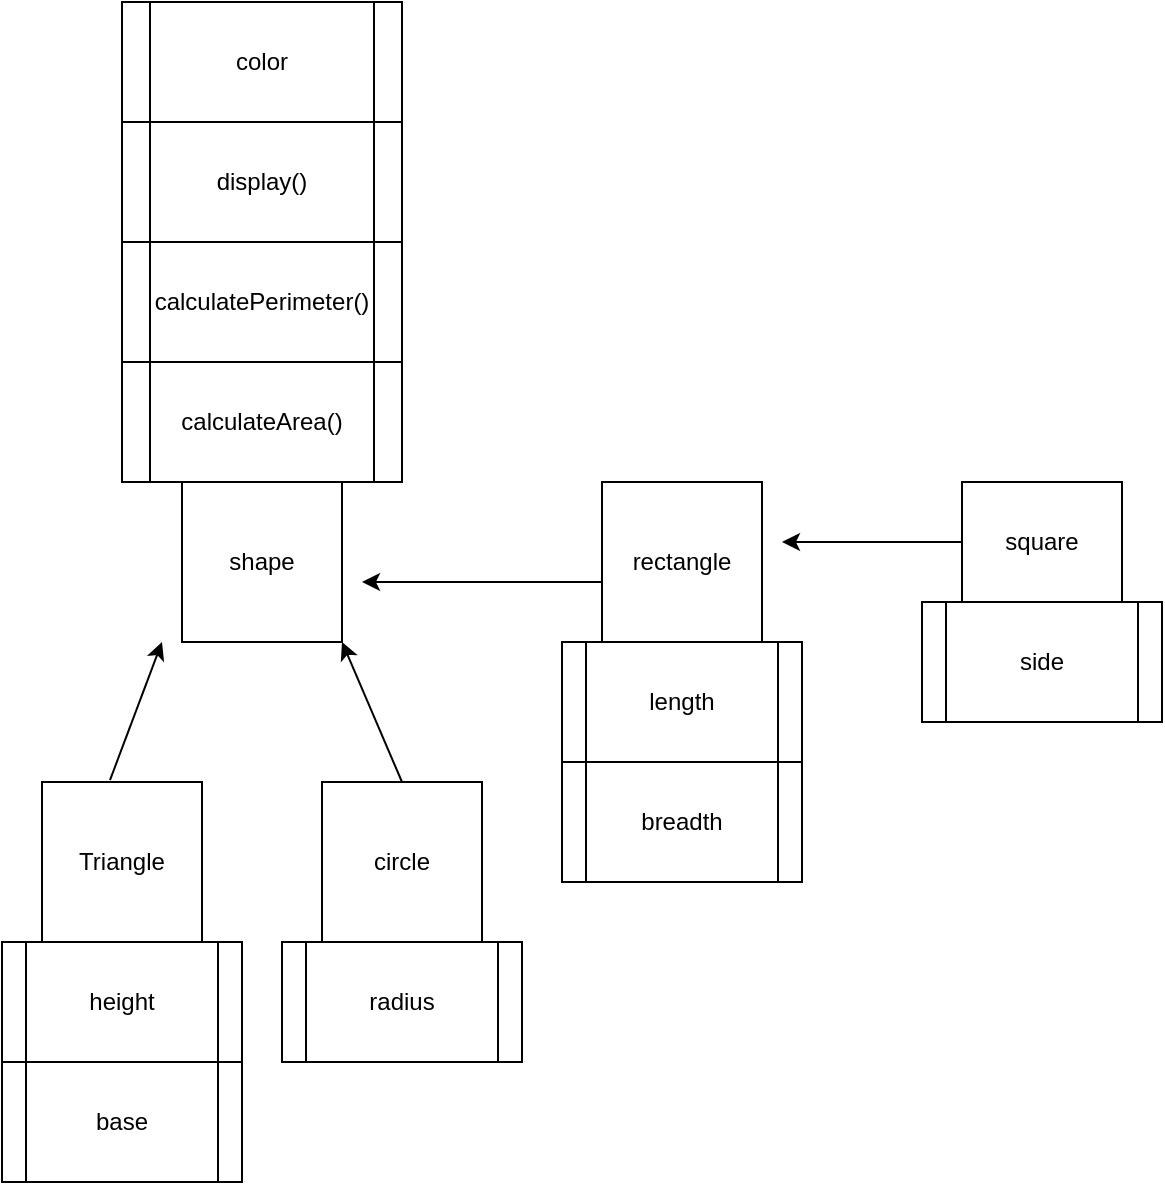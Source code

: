 <mxfile version="20.0.4" type="device"><diagram id="E832CBB_3QH7WF-3T5Ia" name="Page-1"><mxGraphModel dx="868" dy="1550" grid="1" gridSize="10" guides="1" tooltips="1" connect="1" arrows="1" fold="1" page="1" pageScale="1" pageWidth="850" pageHeight="1100" math="0" shadow="0"><root><mxCell id="0"/><mxCell id="1" parent="0"/><mxCell id="14ulq8LEuH2l5p0WYVNp-10" value="shape" style="whiteSpace=wrap;html=1;aspect=fixed;" parent="1" vertex="1"><mxGeometry x="360" y="-80" width="80" height="80" as="geometry"/></mxCell><mxCell id="14ulq8LEuH2l5p0WYVNp-13" value="" style="endArrow=classic;html=1;rounded=0;exitX=0.425;exitY=-0.012;exitDx=0;exitDy=0;exitPerimeter=0;" parent="1" edge="1" source="ZPATSykm4O5iZPMx5o9f-5"><mxGeometry width="50" height="50" relative="1" as="geometry"><mxPoint x="320" y="60" as="sourcePoint"/><mxPoint x="350" as="targetPoint"/><Array as="points"/></mxGeometry></mxCell><mxCell id="14ulq8LEuH2l5p0WYVNp-15" value="" style="endArrow=classic;html=1;rounded=0;" parent="1" edge="1"><mxGeometry width="50" height="50" relative="1" as="geometry"><mxPoint x="470" y="70" as="sourcePoint"/><mxPoint x="440" as="targetPoint"/></mxGeometry></mxCell><mxCell id="14ulq8LEuH2l5p0WYVNp-16" value="calculatePerimeter()" style="shape=process;whiteSpace=wrap;html=1;backgroundOutline=1;" parent="1" vertex="1"><mxGeometry x="330" y="-200" width="140" height="60" as="geometry"/></mxCell><mxCell id="14ulq8LEuH2l5p0WYVNp-17" value="calculateArea()" style="shape=process;whiteSpace=wrap;html=1;backgroundOutline=1;" parent="1" vertex="1"><mxGeometry x="330" y="-140" width="140" height="60" as="geometry"/></mxCell><mxCell id="14ulq8LEuH2l5p0WYVNp-18" value="display()" style="shape=process;whiteSpace=wrap;html=1;backgroundOutline=1;" parent="1" vertex="1"><mxGeometry x="330" y="-260" width="140" height="60" as="geometry"/></mxCell><mxCell id="14ulq8LEuH2l5p0WYVNp-20" value="color" style="shape=process;whiteSpace=wrap;html=1;backgroundOutline=1;" parent="1" vertex="1"><mxGeometry x="330" y="-320" width="140" height="60" as="geometry"/></mxCell><mxCell id="ZPATSykm4O5iZPMx5o9f-5" value="Triangle" style="whiteSpace=wrap;html=1;aspect=fixed;" vertex="1" parent="1"><mxGeometry x="290" y="70" width="80" height="80" as="geometry"/></mxCell><mxCell id="ZPATSykm4O5iZPMx5o9f-6" value="height" style="shape=process;whiteSpace=wrap;html=1;backgroundOutline=1;" vertex="1" parent="1"><mxGeometry x="270" y="150" width="120" height="60" as="geometry"/></mxCell><mxCell id="ZPATSykm4O5iZPMx5o9f-7" value="base" style="shape=process;whiteSpace=wrap;html=1;backgroundOutline=1;" vertex="1" parent="1"><mxGeometry x="270" y="210" width="120" height="60" as="geometry"/></mxCell><mxCell id="ZPATSykm4O5iZPMx5o9f-11" value="" style="endArrow=classic;html=1;rounded=0;exitX=0;exitY=0.5;exitDx=0;exitDy=0;" edge="1" parent="1" source="ZPATSykm4O5iZPMx5o9f-19"><mxGeometry width="50" height="50" relative="1" as="geometry"><mxPoint x="570" y="-330" as="sourcePoint"/><mxPoint x="660" y="-50" as="targetPoint"/><Array as="points"/></mxGeometry></mxCell><mxCell id="ZPATSykm4O5iZPMx5o9f-14" value="circle" style="whiteSpace=wrap;html=1;aspect=fixed;" vertex="1" parent="1"><mxGeometry x="430" y="70" width="80" height="80" as="geometry"/></mxCell><mxCell id="ZPATSykm4O5iZPMx5o9f-15" value="radius" style="shape=process;whiteSpace=wrap;html=1;backgroundOutline=1;" vertex="1" parent="1"><mxGeometry x="410" y="150" width="120" height="60" as="geometry"/></mxCell><mxCell id="ZPATSykm4O5iZPMx5o9f-16" value="rectangle" style="whiteSpace=wrap;html=1;aspect=fixed;" vertex="1" parent="1"><mxGeometry x="570" y="-80" width="80" height="80" as="geometry"/></mxCell><mxCell id="ZPATSykm4O5iZPMx5o9f-17" value="length" style="shape=process;whiteSpace=wrap;html=1;backgroundOutline=1;" vertex="1" parent="1"><mxGeometry x="550" width="120" height="60" as="geometry"/></mxCell><mxCell id="ZPATSykm4O5iZPMx5o9f-18" value="breadth" style="shape=process;whiteSpace=wrap;html=1;backgroundOutline=1;" vertex="1" parent="1"><mxGeometry x="550" y="60" width="120" height="60" as="geometry"/></mxCell><mxCell id="ZPATSykm4O5iZPMx5o9f-19" value="square" style="rounded=0;whiteSpace=wrap;html=1;" vertex="1" parent="1"><mxGeometry x="750" y="-80" width="80" height="60" as="geometry"/></mxCell><mxCell id="ZPATSykm4O5iZPMx5o9f-20" value="side" style="shape=process;whiteSpace=wrap;html=1;backgroundOutline=1;" vertex="1" parent="1"><mxGeometry x="730" y="-20" width="120" height="60" as="geometry"/></mxCell><mxCell id="ZPATSykm4O5iZPMx5o9f-21" value="" style="endArrow=classic;html=1;rounded=0;exitX=0;exitY=0.625;exitDx=0;exitDy=0;exitPerimeter=0;" edge="1" parent="1" source="ZPATSykm4O5iZPMx5o9f-16"><mxGeometry width="50" height="50" relative="1" as="geometry"><mxPoint x="400" y="100" as="sourcePoint"/><mxPoint x="450" y="-30" as="targetPoint"/></mxGeometry></mxCell></root></mxGraphModel></diagram></mxfile>